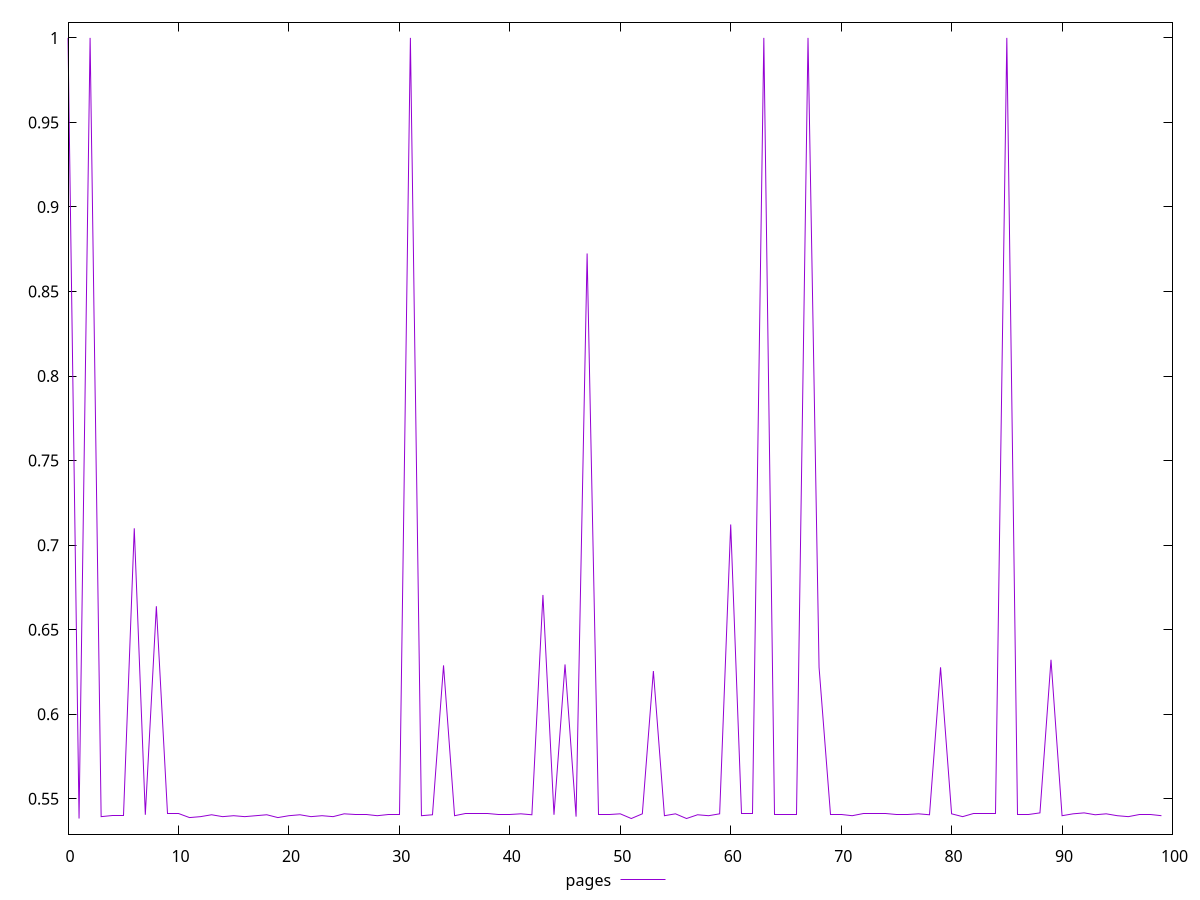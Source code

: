 $_pages <<EOF
1
0.5383333333333333
1
0.5394444444444444
0.54
0.54
0.71
0.5405555555555556
0.6638888888888889
0.5411111111111111
0.5411111111111111
0.5388888888888889
0.5394444444444444
0.5405555555555556
0.5394444444444444
0.54
0.5394444444444444
0.54
0.5405555555555556
0.5388888888888889
0.54
0.5405555555555556
0.5394444444444444
0.54
0.5394444444444444
0.5411111111111111
0.5405555555555556
0.5405555555555556
0.54
0.5405555555555556
0.5405555555555556
1
0.54
0.5405555555555556
0.6288888888888888
0.54
0.5411111111111111
0.5411111111111111
0.5411111111111111
0.5405555555555556
0.5405555555555556
0.5411111111111111
0.5405555555555556
0.6705555555555556
0.5405555555555556
0.6294444444444445
0.5394444444444444
0.8725
0.5405555555555556
0.5405555555555556
0.5411111111111111
0.5383333333333333
0.5411111111111111
0.6255555555555555
0.54
0.5411111111111111
0.5383333333333333
0.5405555555555556
0.54
0.5411111111111111
0.7122222222222222
0.5411111111111111
0.5411111111111111
1
0.5405555555555556
0.5405555555555556
0.5405555555555556
1
0.6277777777777778
0.5405555555555556
0.5405555555555556
0.54
0.5411111111111111
0.5411111111111111
0.5411111111111111
0.5405555555555556
0.5405555555555556
0.5411111111111111
0.5405555555555556
0.6277777777777778
0.5411111111111111
0.5394444444444444
0.5411111111111111
0.5411111111111111
0.5411111111111111
1
0.5405555555555556
0.5405555555555556
0.5416666666666666
0.6322222222222222
0.54
0.5411111111111111
0.5416666666666666
0.5405555555555556
0.5411111111111111
0.54
0.5394444444444444
0.5405555555555556
0.5405555555555556
0.54
EOF
set key outside below
set terminal pngcairo
set output "report_00006_2020-11-02T20-21-41.718Z/uses-rel-preload/pages//score.png"
set yrange [0.5291:1.0092333333333334]
plot $_pages title "pages" with line ,